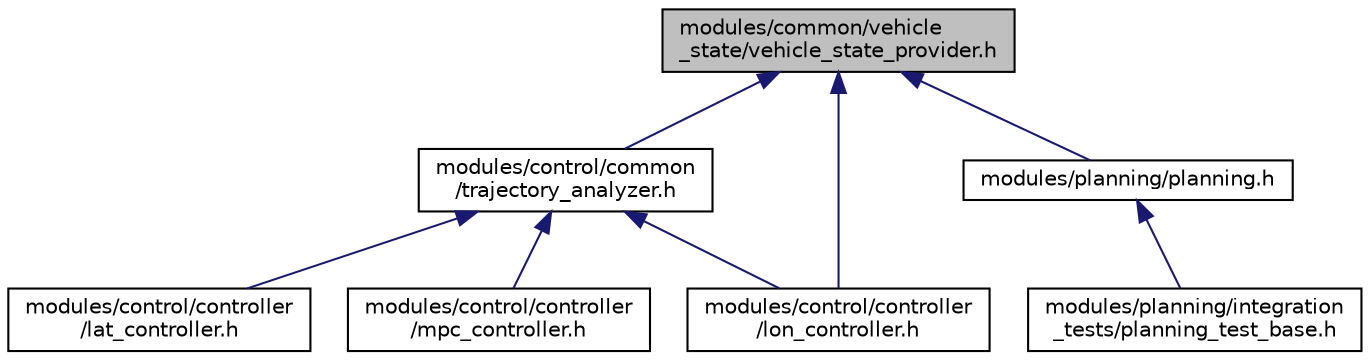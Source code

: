 digraph "modules/common/vehicle_state/vehicle_state_provider.h"
{
  edge [fontname="Helvetica",fontsize="10",labelfontname="Helvetica",labelfontsize="10"];
  node [fontname="Helvetica",fontsize="10",shape=record];
  Node1 [label="modules/common/vehicle\l_state/vehicle_state_provider.h",height=0.2,width=0.4,color="black", fillcolor="grey75", style="filled" fontcolor="black"];
  Node1 -> Node2 [dir="back",color="midnightblue",fontsize="10",style="solid",fontname="Helvetica"];
  Node2 [label="modules/control/common\l/trajectory_analyzer.h",height=0.2,width=0.4,color="black", fillcolor="white", style="filled",URL="$trajectory__analyzer_8h.html",tooltip="Defines the TrajectoryAnalyzer class. "];
  Node2 -> Node3 [dir="back",color="midnightblue",fontsize="10",style="solid",fontname="Helvetica"];
  Node3 [label="modules/control/controller\l/lat_controller.h",height=0.2,width=0.4,color="black", fillcolor="white", style="filled",URL="$lat__controller_8h.html",tooltip="Defines the LatController class. "];
  Node2 -> Node4 [dir="back",color="midnightblue",fontsize="10",style="solid",fontname="Helvetica"];
  Node4 [label="modules/control/controller\l/lon_controller.h",height=0.2,width=0.4,color="black", fillcolor="white", style="filled",URL="$lon__controller_8h.html",tooltip="Defines the LonController class. "];
  Node2 -> Node5 [dir="back",color="midnightblue",fontsize="10",style="solid",fontname="Helvetica"];
  Node5 [label="modules/control/controller\l/mpc_controller.h",height=0.2,width=0.4,color="black", fillcolor="white", style="filled",URL="$mpc__controller_8h.html",tooltip="Defines the MPCController class. "];
  Node1 -> Node4 [dir="back",color="midnightblue",fontsize="10",style="solid",fontname="Helvetica"];
  Node1 -> Node6 [dir="back",color="midnightblue",fontsize="10",style="solid",fontname="Helvetica"];
  Node6 [label="modules/planning/planning.h",height=0.2,width=0.4,color="black", fillcolor="white", style="filled",URL="$planning_8h.html"];
  Node6 -> Node7 [dir="back",color="midnightblue",fontsize="10",style="solid",fontname="Helvetica"];
  Node7 [label="modules/planning/integration\l_tests/planning_test_base.h",height=0.2,width=0.4,color="black", fillcolor="white", style="filled",URL="$planning__test__base_8h.html"];
}
